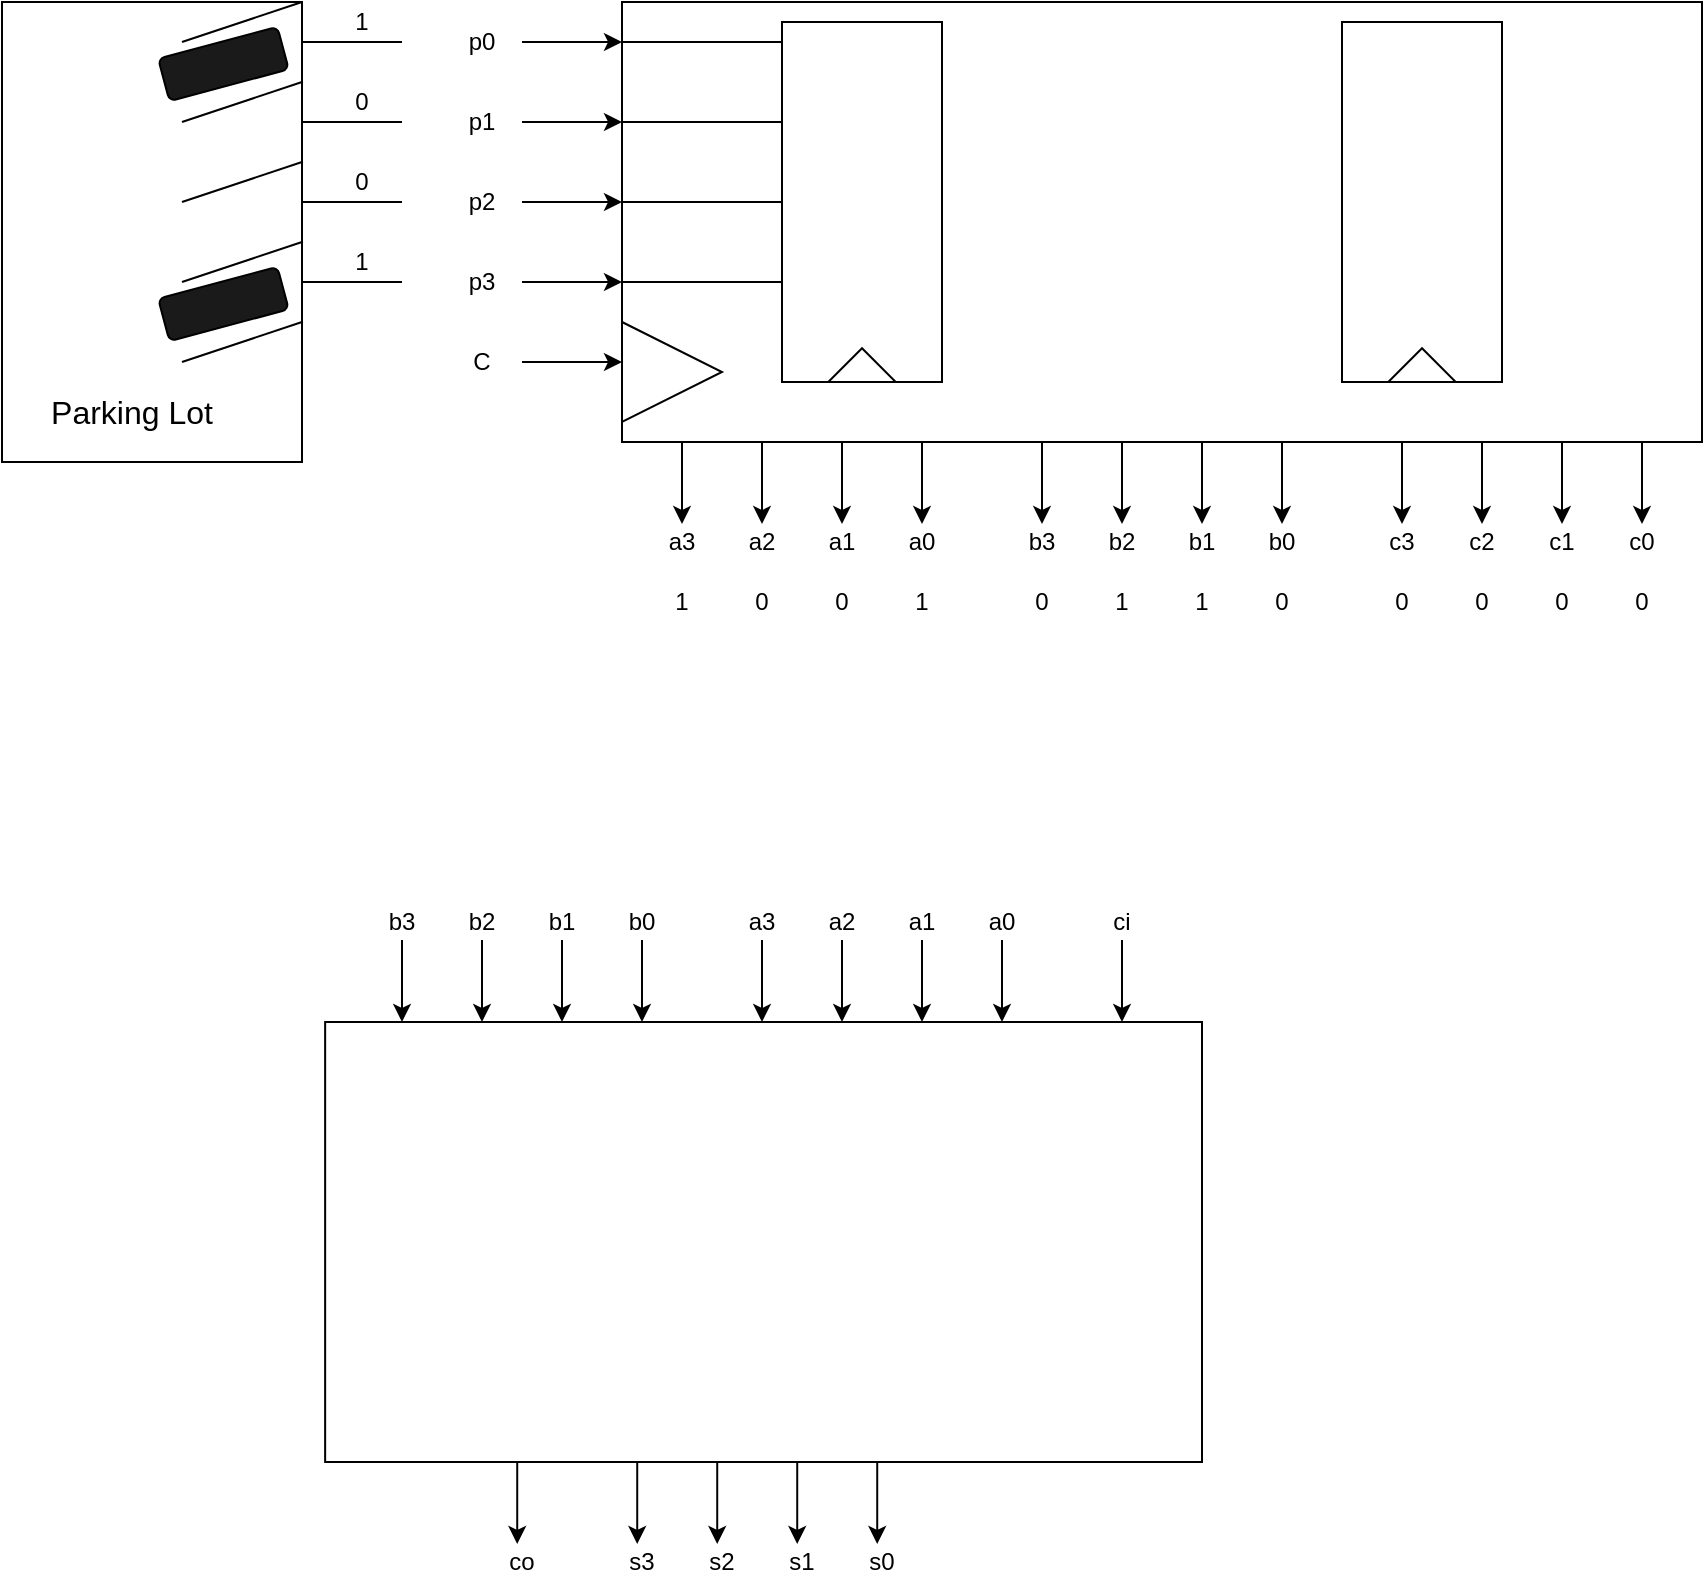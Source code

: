 <mxfile version="13.5.8" type="github">
  <diagram id="T-G9CXPKY3tpDLnikrIW" name="Page-1">
    <mxGraphModel dx="759" dy="395" grid="1" gridSize="10" guides="1" tooltips="1" connect="1" arrows="1" fold="1" page="1" pageScale="1" pageWidth="827" pageHeight="1169" math="0" shadow="0">
      <root>
        <mxCell id="0" />
        <mxCell id="1" parent="0" />
        <mxCell id="OooZ02oLBbBNjy36J86k-1" value="" style="rounded=0;whiteSpace=wrap;html=1;" vertex="1" parent="1">
          <mxGeometry x="140" y="100" width="150" height="230" as="geometry" />
        </mxCell>
        <mxCell id="OooZ02oLBbBNjy36J86k-2" value="" style="endArrow=none;html=1;" edge="1" parent="1">
          <mxGeometry width="50" height="50" relative="1" as="geometry">
            <mxPoint x="230" y="160" as="sourcePoint" />
            <mxPoint x="290" y="140" as="targetPoint" />
          </mxGeometry>
        </mxCell>
        <mxCell id="OooZ02oLBbBNjy36J86k-3" value="" style="endArrow=none;html=1;" edge="1" parent="1">
          <mxGeometry width="50" height="50" relative="1" as="geometry">
            <mxPoint x="230" y="200" as="sourcePoint" />
            <mxPoint x="290" y="180" as="targetPoint" />
          </mxGeometry>
        </mxCell>
        <mxCell id="OooZ02oLBbBNjy36J86k-4" value="" style="endArrow=none;html=1;" edge="1" parent="1">
          <mxGeometry width="50" height="50" relative="1" as="geometry">
            <mxPoint x="230" y="240" as="sourcePoint" />
            <mxPoint x="290" y="220" as="targetPoint" />
          </mxGeometry>
        </mxCell>
        <mxCell id="OooZ02oLBbBNjy36J86k-5" value="" style="endArrow=none;html=1;" edge="1" parent="1">
          <mxGeometry width="50" height="50" relative="1" as="geometry">
            <mxPoint x="230" y="280" as="sourcePoint" />
            <mxPoint x="290" y="260" as="targetPoint" />
          </mxGeometry>
        </mxCell>
        <mxCell id="OooZ02oLBbBNjy36J86k-6" value="" style="endArrow=none;html=1;" edge="1" parent="1">
          <mxGeometry width="50" height="50" relative="1" as="geometry">
            <mxPoint x="230" y="120" as="sourcePoint" />
            <mxPoint x="290" y="100" as="targetPoint" />
          </mxGeometry>
        </mxCell>
        <mxCell id="OooZ02oLBbBNjy36J86k-7" value="" style="rounded=1;whiteSpace=wrap;html=1;rotation=-15;fillColor=#1A1A1A;" vertex="1" parent="1">
          <mxGeometry x="219.86" y="120" width="61.75" height="22.01" as="geometry" />
        </mxCell>
        <mxCell id="OooZ02oLBbBNjy36J86k-8" value="" style="rounded=1;whiteSpace=wrap;html=1;rotation=-15;fillColor=#1A1A1A;" vertex="1" parent="1">
          <mxGeometry x="219.86" y="240" width="61.75" height="22.01" as="geometry" />
        </mxCell>
        <mxCell id="OooZ02oLBbBNjy36J86k-9" value="&lt;font style=&quot;font-size: 16px&quot;&gt;Parking Lot&lt;/font&gt;" style="text;html=1;strokeColor=none;fillColor=none;align=center;verticalAlign=middle;whiteSpace=wrap;rounded=0;" vertex="1" parent="1">
          <mxGeometry x="160" y="290" width="90" height="30" as="geometry" />
        </mxCell>
        <mxCell id="OooZ02oLBbBNjy36J86k-10" value="" style="endArrow=none;html=1;" edge="1" parent="1">
          <mxGeometry width="50" height="50" relative="1" as="geometry">
            <mxPoint x="290" y="120" as="sourcePoint" />
            <mxPoint x="340" y="120" as="targetPoint" />
          </mxGeometry>
        </mxCell>
        <mxCell id="OooZ02oLBbBNjy36J86k-11" value="" style="endArrow=none;html=1;" edge="1" parent="1">
          <mxGeometry width="50" height="50" relative="1" as="geometry">
            <mxPoint x="290" y="160" as="sourcePoint" />
            <mxPoint x="340" y="160" as="targetPoint" />
          </mxGeometry>
        </mxCell>
        <mxCell id="OooZ02oLBbBNjy36J86k-12" value="" style="endArrow=none;html=1;" edge="1" parent="1">
          <mxGeometry width="50" height="50" relative="1" as="geometry">
            <mxPoint x="290" y="200" as="sourcePoint" />
            <mxPoint x="340" y="200" as="targetPoint" />
          </mxGeometry>
        </mxCell>
        <mxCell id="OooZ02oLBbBNjy36J86k-13" value="" style="endArrow=none;html=1;" edge="1" parent="1">
          <mxGeometry width="50" height="50" relative="1" as="geometry">
            <mxPoint x="290" y="240" as="sourcePoint" />
            <mxPoint x="340" y="240" as="targetPoint" />
          </mxGeometry>
        </mxCell>
        <mxCell id="OooZ02oLBbBNjy36J86k-15" value="1&lt;span style=&quot;color: rgba(0 , 0 , 0 , 0) ; font-family: monospace ; font-size: 0px&quot;&gt;%3CmxGraphModel%3E%3Croot%3E%3CmxCell%20id%3D%220%22%2F%3E%3CmxCell%20id%3D%221%22%20parent%3D%220%22%2F%3E%3CmxCell%20id%3D%222%22%20value%3D%22%22%20style%3D%22endArrow%3Dnone%3Bhtml%3D1%3B%22%20edge%3D%221%22%20parent%3D%221%22%3E%3CmxGeometry%20width%3D%2250%22%20height%3D%2250%22%20relative%3D%221%22%20as%3D%22geometry%22%3E%3CmxPoint%20x%3D%22290%22%20y%3D%22120%22%20as%3D%22sourcePoint%22%2F%3E%3CmxPoint%20x%3D%22340%22%20y%3D%22120%22%20as%3D%22targetPoint%22%2F%3E%3C%2FmxGeometry%3E%3C%2FmxCell%3E%3C%2Froot%3E%3C%2FmxGraphModel%3E&lt;/span&gt;" style="text;html=1;strokeColor=none;fillColor=none;align=center;verticalAlign=middle;whiteSpace=wrap;rounded=0;" vertex="1" parent="1">
          <mxGeometry x="300" y="100" width="40" height="20" as="geometry" />
        </mxCell>
        <mxCell id="OooZ02oLBbBNjy36J86k-16" value="1&lt;span style=&quot;color: rgba(0 , 0 , 0 , 0) ; font-family: monospace ; font-size: 0px&quot;&gt;%3CmxGraphModel%3E%3Croot%3E%3CmxCell%20id%3D%220%22%2F%3E%3CmxCell%20id%3D%221%22%20parent%3D%220%22%2F%3E%3CmxCell%20id%3D%222%22%20value%3D%22%22%20style%3D%22endArrow%3Dnone%3Bhtml%3D1%3B%22%20edge%3D%221%22%20parent%3D%221%22%3E%3CmxGeometry%20width%3D%2250%22%20height%3D%2250%22%20relative%3D%221%22%20as%3D%22geometry%22%3E%3CmxPoint%20x%3D%22290%22%20y%3D%22120%22%20as%3D%22sourcePoint%22%2F%3E%3CmxPoint%20x%3D%22340%22%20y%3D%22120%22%20as%3D%22targetPoint%22%2F%3E%3C%2FmxGeometry%3E%3C%2FmxCell%3E%3C%2Froot%3E%3C%2FmxGraphModel%3E&lt;/span&gt;" style="text;html=1;strokeColor=none;fillColor=none;align=center;verticalAlign=middle;whiteSpace=wrap;rounded=0;" vertex="1" parent="1">
          <mxGeometry x="300" y="220" width="40" height="20" as="geometry" />
        </mxCell>
        <mxCell id="OooZ02oLBbBNjy36J86k-17" value="0" style="text;html=1;strokeColor=none;fillColor=none;align=center;verticalAlign=middle;whiteSpace=wrap;rounded=0;" vertex="1" parent="1">
          <mxGeometry x="300" y="140" width="40" height="20" as="geometry" />
        </mxCell>
        <mxCell id="OooZ02oLBbBNjy36J86k-18" value="0" style="text;html=1;strokeColor=none;fillColor=none;align=center;verticalAlign=middle;whiteSpace=wrap;rounded=0;" vertex="1" parent="1">
          <mxGeometry x="300" y="180" width="40" height="20" as="geometry" />
        </mxCell>
        <mxCell id="OooZ02oLBbBNjy36J86k-19" value="" style="rounded=0;whiteSpace=wrap;html=1;" vertex="1" parent="1">
          <mxGeometry x="450" y="100" width="540" height="220" as="geometry" />
        </mxCell>
        <mxCell id="OooZ02oLBbBNjy36J86k-21" value="" style="endArrow=classic;html=1;" edge="1" parent="1">
          <mxGeometry width="50" height="50" relative="1" as="geometry">
            <mxPoint x="400" y="120" as="sourcePoint" />
            <mxPoint x="450" y="120" as="targetPoint" />
          </mxGeometry>
        </mxCell>
        <mxCell id="OooZ02oLBbBNjy36J86k-22" value="" style="endArrow=classic;html=1;" edge="1" parent="1">
          <mxGeometry width="50" height="50" relative="1" as="geometry">
            <mxPoint x="400" y="160" as="sourcePoint" />
            <mxPoint x="450" y="160" as="targetPoint" />
          </mxGeometry>
        </mxCell>
        <mxCell id="OooZ02oLBbBNjy36J86k-23" value="" style="endArrow=classic;html=1;" edge="1" parent="1">
          <mxGeometry width="50" height="50" relative="1" as="geometry">
            <mxPoint x="400" y="200" as="sourcePoint" />
            <mxPoint x="450" y="200" as="targetPoint" />
          </mxGeometry>
        </mxCell>
        <mxCell id="OooZ02oLBbBNjy36J86k-24" value="" style="endArrow=classic;html=1;" edge="1" parent="1">
          <mxGeometry width="50" height="50" relative="1" as="geometry">
            <mxPoint x="400" y="240" as="sourcePoint" />
            <mxPoint x="450" y="240" as="targetPoint" />
          </mxGeometry>
        </mxCell>
        <mxCell id="OooZ02oLBbBNjy36J86k-25" value="" style="endArrow=classic;html=1;" edge="1" parent="1">
          <mxGeometry width="50" height="50" relative="1" as="geometry">
            <mxPoint x="400" y="280" as="sourcePoint" />
            <mxPoint x="450" y="280" as="targetPoint" />
          </mxGeometry>
        </mxCell>
        <mxCell id="OooZ02oLBbBNjy36J86k-27" value="" style="triangle;whiteSpace=wrap;html=1;strokeColor=#000000;fillColor=#ffffff;" vertex="1" parent="1">
          <mxGeometry x="450" y="260" width="50" height="50" as="geometry" />
        </mxCell>
        <mxCell id="OooZ02oLBbBNjy36J86k-28" value="p0" style="text;html=1;strokeColor=none;fillColor=none;align=center;verticalAlign=middle;whiteSpace=wrap;rounded=0;" vertex="1" parent="1">
          <mxGeometry x="360" y="110" width="40" height="20" as="geometry" />
        </mxCell>
        <mxCell id="OooZ02oLBbBNjy36J86k-29" value="p1" style="text;html=1;strokeColor=none;fillColor=none;align=center;verticalAlign=middle;whiteSpace=wrap;rounded=0;" vertex="1" parent="1">
          <mxGeometry x="360" y="150" width="40" height="20" as="geometry" />
        </mxCell>
        <mxCell id="OooZ02oLBbBNjy36J86k-30" value="p2" style="text;html=1;strokeColor=none;fillColor=none;align=center;verticalAlign=middle;whiteSpace=wrap;rounded=0;" vertex="1" parent="1">
          <mxGeometry x="360" y="190" width="40" height="20" as="geometry" />
        </mxCell>
        <mxCell id="OooZ02oLBbBNjy36J86k-31" value="p3" style="text;html=1;strokeColor=none;fillColor=none;align=center;verticalAlign=middle;whiteSpace=wrap;rounded=0;" vertex="1" parent="1">
          <mxGeometry x="360" y="230" width="40" height="20" as="geometry" />
        </mxCell>
        <mxCell id="OooZ02oLBbBNjy36J86k-32" value="C" style="text;html=1;strokeColor=none;fillColor=none;align=center;verticalAlign=middle;whiteSpace=wrap;rounded=0;" vertex="1" parent="1">
          <mxGeometry x="360" y="270" width="40" height="20" as="geometry" />
        </mxCell>
        <mxCell id="OooZ02oLBbBNjy36J86k-34" value="" style="endArrow=classic;html=1;exitX=0.038;exitY=0.997;exitDx=0;exitDy=0;exitPerimeter=0;" edge="1" parent="1">
          <mxGeometry width="50" height="50" relative="1" as="geometry">
            <mxPoint x="520" y="320.0" as="sourcePoint" />
            <mxPoint x="520" y="361" as="targetPoint" />
          </mxGeometry>
        </mxCell>
        <mxCell id="OooZ02oLBbBNjy36J86k-35" value="" style="endArrow=classic;html=1;exitX=0.038;exitY=0.997;exitDx=0;exitDy=0;exitPerimeter=0;" edge="1" parent="1">
          <mxGeometry width="50" height="50" relative="1" as="geometry">
            <mxPoint x="560" y="320.0" as="sourcePoint" />
            <mxPoint x="560" y="361" as="targetPoint" />
          </mxGeometry>
        </mxCell>
        <mxCell id="OooZ02oLBbBNjy36J86k-36" value="" style="endArrow=classic;html=1;exitX=0.038;exitY=0.997;exitDx=0;exitDy=0;exitPerimeter=0;" edge="1" parent="1">
          <mxGeometry width="50" height="50" relative="1" as="geometry">
            <mxPoint x="600" y="320.0" as="sourcePoint" />
            <mxPoint x="600" y="361" as="targetPoint" />
          </mxGeometry>
        </mxCell>
        <mxCell id="OooZ02oLBbBNjy36J86k-37" value="" style="endArrow=classic;html=1;exitX=0.038;exitY=0.997;exitDx=0;exitDy=0;exitPerimeter=0;" edge="1" parent="1">
          <mxGeometry width="50" height="50" relative="1" as="geometry">
            <mxPoint x="480" y="320.0" as="sourcePoint" />
            <mxPoint x="480" y="361" as="targetPoint" />
          </mxGeometry>
        </mxCell>
        <mxCell id="OooZ02oLBbBNjy36J86k-38" value="" style="endArrow=classic;html=1;exitX=0.038;exitY=0.997;exitDx=0;exitDy=0;exitPerimeter=0;" edge="1" parent="1">
          <mxGeometry width="50" height="50" relative="1" as="geometry">
            <mxPoint x="660" y="320" as="sourcePoint" />
            <mxPoint x="660" y="361" as="targetPoint" />
          </mxGeometry>
        </mxCell>
        <mxCell id="OooZ02oLBbBNjy36J86k-39" value="" style="endArrow=classic;html=1;exitX=0.038;exitY=0.997;exitDx=0;exitDy=0;exitPerimeter=0;" edge="1" parent="1">
          <mxGeometry width="50" height="50" relative="1" as="geometry">
            <mxPoint x="700" y="320" as="sourcePoint" />
            <mxPoint x="700" y="361" as="targetPoint" />
          </mxGeometry>
        </mxCell>
        <mxCell id="OooZ02oLBbBNjy36J86k-40" value="" style="endArrow=classic;html=1;exitX=0.038;exitY=0.997;exitDx=0;exitDy=0;exitPerimeter=0;" edge="1" parent="1">
          <mxGeometry width="50" height="50" relative="1" as="geometry">
            <mxPoint x="740" y="320" as="sourcePoint" />
            <mxPoint x="740" y="361" as="targetPoint" />
          </mxGeometry>
        </mxCell>
        <mxCell id="OooZ02oLBbBNjy36J86k-41" value="" style="endArrow=classic;html=1;exitX=0.038;exitY=0.997;exitDx=0;exitDy=0;exitPerimeter=0;" edge="1" parent="1">
          <mxGeometry width="50" height="50" relative="1" as="geometry">
            <mxPoint x="780" y="320" as="sourcePoint" />
            <mxPoint x="780" y="361" as="targetPoint" />
          </mxGeometry>
        </mxCell>
        <mxCell id="OooZ02oLBbBNjy36J86k-42" value="" style="endArrow=classic;html=1;exitX=0.038;exitY=0.997;exitDx=0;exitDy=0;exitPerimeter=0;" edge="1" parent="1">
          <mxGeometry width="50" height="50" relative="1" as="geometry">
            <mxPoint x="840" y="320" as="sourcePoint" />
            <mxPoint x="840" y="361" as="targetPoint" />
          </mxGeometry>
        </mxCell>
        <mxCell id="OooZ02oLBbBNjy36J86k-43" value="" style="endArrow=classic;html=1;exitX=0.038;exitY=0.997;exitDx=0;exitDy=0;exitPerimeter=0;" edge="1" parent="1">
          <mxGeometry width="50" height="50" relative="1" as="geometry">
            <mxPoint x="880" y="320" as="sourcePoint" />
            <mxPoint x="880" y="361" as="targetPoint" />
          </mxGeometry>
        </mxCell>
        <mxCell id="OooZ02oLBbBNjy36J86k-44" value="" style="endArrow=classic;html=1;exitX=0.038;exitY=0.997;exitDx=0;exitDy=0;exitPerimeter=0;" edge="1" parent="1">
          <mxGeometry width="50" height="50" relative="1" as="geometry">
            <mxPoint x="920" y="320" as="sourcePoint" />
            <mxPoint x="920" y="361" as="targetPoint" />
          </mxGeometry>
        </mxCell>
        <mxCell id="OooZ02oLBbBNjy36J86k-45" value="" style="endArrow=classic;html=1;exitX=0.038;exitY=0.997;exitDx=0;exitDy=0;exitPerimeter=0;" edge="1" parent="1">
          <mxGeometry width="50" height="50" relative="1" as="geometry">
            <mxPoint x="960" y="320" as="sourcePoint" />
            <mxPoint x="960" y="361" as="targetPoint" />
          </mxGeometry>
        </mxCell>
        <mxCell id="OooZ02oLBbBNjy36J86k-46" value="a3" style="text;html=1;strokeColor=none;fillColor=none;align=center;verticalAlign=middle;whiteSpace=wrap;rounded=0;" vertex="1" parent="1">
          <mxGeometry x="460" y="360" width="40" height="20" as="geometry" />
        </mxCell>
        <mxCell id="OooZ02oLBbBNjy36J86k-47" value="a2" style="text;html=1;strokeColor=none;fillColor=none;align=center;verticalAlign=middle;whiteSpace=wrap;rounded=0;" vertex="1" parent="1">
          <mxGeometry x="500" y="360" width="40" height="20" as="geometry" />
        </mxCell>
        <mxCell id="OooZ02oLBbBNjy36J86k-48" value="a1" style="text;html=1;strokeColor=none;fillColor=none;align=center;verticalAlign=middle;whiteSpace=wrap;rounded=0;" vertex="1" parent="1">
          <mxGeometry x="540" y="360" width="40" height="20" as="geometry" />
        </mxCell>
        <mxCell id="OooZ02oLBbBNjy36J86k-49" value="a0" style="text;html=1;strokeColor=none;fillColor=none;align=center;verticalAlign=middle;whiteSpace=wrap;rounded=0;" vertex="1" parent="1">
          <mxGeometry x="580" y="360" width="40" height="20" as="geometry" />
        </mxCell>
        <mxCell id="OooZ02oLBbBNjy36J86k-50" value="b3" style="text;html=1;strokeColor=none;fillColor=none;align=center;verticalAlign=middle;whiteSpace=wrap;rounded=0;" vertex="1" parent="1">
          <mxGeometry x="640" y="360" width="40" height="20" as="geometry" />
        </mxCell>
        <mxCell id="OooZ02oLBbBNjy36J86k-51" value="b2" style="text;html=1;strokeColor=none;fillColor=none;align=center;verticalAlign=middle;whiteSpace=wrap;rounded=0;" vertex="1" parent="1">
          <mxGeometry x="680" y="360" width="40" height="20" as="geometry" />
        </mxCell>
        <mxCell id="OooZ02oLBbBNjy36J86k-52" value="b1" style="text;html=1;strokeColor=none;fillColor=none;align=center;verticalAlign=middle;whiteSpace=wrap;rounded=0;" vertex="1" parent="1">
          <mxGeometry x="720" y="360" width="40" height="20" as="geometry" />
        </mxCell>
        <mxCell id="OooZ02oLBbBNjy36J86k-53" value="b0" style="text;html=1;strokeColor=none;fillColor=none;align=center;verticalAlign=middle;whiteSpace=wrap;rounded=0;" vertex="1" parent="1">
          <mxGeometry x="760" y="360" width="40" height="20" as="geometry" />
        </mxCell>
        <mxCell id="OooZ02oLBbBNjy36J86k-54" value="c3" style="text;html=1;strokeColor=none;fillColor=none;align=center;verticalAlign=middle;whiteSpace=wrap;rounded=0;" vertex="1" parent="1">
          <mxGeometry x="820" y="360" width="40" height="20" as="geometry" />
        </mxCell>
        <mxCell id="OooZ02oLBbBNjy36J86k-55" value="c2" style="text;html=1;strokeColor=none;fillColor=none;align=center;verticalAlign=middle;whiteSpace=wrap;rounded=0;" vertex="1" parent="1">
          <mxGeometry x="860" y="360" width="40" height="20" as="geometry" />
        </mxCell>
        <mxCell id="OooZ02oLBbBNjy36J86k-56" value="c1" style="text;html=1;strokeColor=none;fillColor=none;align=center;verticalAlign=middle;whiteSpace=wrap;rounded=0;" vertex="1" parent="1">
          <mxGeometry x="900" y="360" width="40" height="20" as="geometry" />
        </mxCell>
        <mxCell id="OooZ02oLBbBNjy36J86k-57" value="c0" style="text;html=1;strokeColor=none;fillColor=none;align=center;verticalAlign=middle;whiteSpace=wrap;rounded=0;" vertex="1" parent="1">
          <mxGeometry x="940" y="360" width="40" height="20" as="geometry" />
        </mxCell>
        <mxCell id="OooZ02oLBbBNjy36J86k-58" value="0" style="text;html=1;strokeColor=none;fillColor=none;align=center;verticalAlign=middle;whiteSpace=wrap;rounded=0;" vertex="1" parent="1">
          <mxGeometry x="940" y="390" width="40" height="20" as="geometry" />
        </mxCell>
        <mxCell id="OooZ02oLBbBNjy36J86k-59" value="0" style="text;html=1;strokeColor=none;fillColor=none;align=center;verticalAlign=middle;whiteSpace=wrap;rounded=0;" vertex="1" parent="1">
          <mxGeometry x="900" y="390" width="40" height="20" as="geometry" />
        </mxCell>
        <mxCell id="OooZ02oLBbBNjy36J86k-60" value="0" style="text;html=1;strokeColor=none;fillColor=none;align=center;verticalAlign=middle;whiteSpace=wrap;rounded=0;" vertex="1" parent="1">
          <mxGeometry x="860" y="390" width="40" height="20" as="geometry" />
        </mxCell>
        <mxCell id="OooZ02oLBbBNjy36J86k-61" value="0" style="text;html=1;strokeColor=none;fillColor=none;align=center;verticalAlign=middle;whiteSpace=wrap;rounded=0;" vertex="1" parent="1">
          <mxGeometry x="820" y="390" width="40" height="20" as="geometry" />
        </mxCell>
        <mxCell id="OooZ02oLBbBNjy36J86k-62" value="0" style="text;html=1;strokeColor=none;fillColor=none;align=center;verticalAlign=middle;whiteSpace=wrap;rounded=0;" vertex="1" parent="1">
          <mxGeometry x="760" y="390" width="40" height="20" as="geometry" />
        </mxCell>
        <mxCell id="OooZ02oLBbBNjy36J86k-63" value="1" style="text;html=1;strokeColor=none;fillColor=none;align=center;verticalAlign=middle;whiteSpace=wrap;rounded=0;" vertex="1" parent="1">
          <mxGeometry x="720" y="390" width="40" height="20" as="geometry" />
        </mxCell>
        <mxCell id="OooZ02oLBbBNjy36J86k-64" value="1" style="text;html=1;strokeColor=none;fillColor=none;align=center;verticalAlign=middle;whiteSpace=wrap;rounded=0;" vertex="1" parent="1">
          <mxGeometry x="680" y="390" width="40" height="20" as="geometry" />
        </mxCell>
        <mxCell id="OooZ02oLBbBNjy36J86k-65" value="0" style="text;html=1;strokeColor=none;fillColor=none;align=center;verticalAlign=middle;whiteSpace=wrap;rounded=0;" vertex="1" parent="1">
          <mxGeometry x="640" y="390" width="40" height="20" as="geometry" />
        </mxCell>
        <mxCell id="OooZ02oLBbBNjy36J86k-67" value="1" style="text;html=1;strokeColor=none;fillColor=none;align=center;verticalAlign=middle;whiteSpace=wrap;rounded=0;" vertex="1" parent="1">
          <mxGeometry x="580" y="390" width="40" height="20" as="geometry" />
        </mxCell>
        <mxCell id="OooZ02oLBbBNjy36J86k-68" value="0" style="text;html=1;strokeColor=none;fillColor=none;align=center;verticalAlign=middle;whiteSpace=wrap;rounded=0;" vertex="1" parent="1">
          <mxGeometry x="540" y="390" width="40" height="20" as="geometry" />
        </mxCell>
        <mxCell id="OooZ02oLBbBNjy36J86k-69" value="0" style="text;html=1;strokeColor=none;fillColor=none;align=center;verticalAlign=middle;whiteSpace=wrap;rounded=0;" vertex="1" parent="1">
          <mxGeometry x="500" y="390" width="40" height="20" as="geometry" />
        </mxCell>
        <mxCell id="OooZ02oLBbBNjy36J86k-70" value="1" style="text;html=1;strokeColor=none;fillColor=none;align=center;verticalAlign=middle;whiteSpace=wrap;rounded=0;" vertex="1" parent="1">
          <mxGeometry x="460" y="390" width="40" height="20" as="geometry" />
        </mxCell>
        <mxCell id="OooZ02oLBbBNjy36J86k-71" value="" style="rounded=0;whiteSpace=wrap;html=1;strokeColor=#000000;fillColor=#ffffff;" vertex="1" parent="1">
          <mxGeometry x="530" y="110" width="80" height="180" as="geometry" />
        </mxCell>
        <mxCell id="OooZ02oLBbBNjy36J86k-72" value="" style="triangle;whiteSpace=wrap;html=1;strokeColor=#000000;fillColor=#ffffff;rotation=-90;" vertex="1" parent="1">
          <mxGeometry x="561.57" y="264.69" width="16.87" height="33.75" as="geometry" />
        </mxCell>
        <mxCell id="OooZ02oLBbBNjy36J86k-73" value="" style="rounded=0;whiteSpace=wrap;html=1;strokeColor=#000000;fillColor=#ffffff;" vertex="1" parent="1">
          <mxGeometry x="810" y="110" width="80" height="180" as="geometry" />
        </mxCell>
        <mxCell id="OooZ02oLBbBNjy36J86k-74" value="" style="triangle;whiteSpace=wrap;html=1;strokeColor=#000000;fillColor=#ffffff;rotation=-90;" vertex="1" parent="1">
          <mxGeometry x="841.57" y="264.69" width="16.87" height="33.75" as="geometry" />
        </mxCell>
        <mxCell id="OooZ02oLBbBNjy36J86k-75" value="" style="endArrow=none;html=1;" edge="1" parent="1">
          <mxGeometry width="50" height="50" relative="1" as="geometry">
            <mxPoint x="450" y="120" as="sourcePoint" />
            <mxPoint x="530" y="120" as="targetPoint" />
          </mxGeometry>
        </mxCell>
        <mxCell id="OooZ02oLBbBNjy36J86k-76" value="" style="endArrow=none;html=1;" edge="1" parent="1">
          <mxGeometry width="50" height="50" relative="1" as="geometry">
            <mxPoint x="450" y="160" as="sourcePoint" />
            <mxPoint x="530" y="160" as="targetPoint" />
          </mxGeometry>
        </mxCell>
        <mxCell id="OooZ02oLBbBNjy36J86k-77" value="" style="endArrow=none;html=1;" edge="1" parent="1">
          <mxGeometry width="50" height="50" relative="1" as="geometry">
            <mxPoint x="450" y="200" as="sourcePoint" />
            <mxPoint x="530" y="200" as="targetPoint" />
          </mxGeometry>
        </mxCell>
        <mxCell id="OooZ02oLBbBNjy36J86k-78" value="" style="endArrow=none;html=1;" edge="1" parent="1">
          <mxGeometry width="50" height="50" relative="1" as="geometry">
            <mxPoint x="450" y="240" as="sourcePoint" />
            <mxPoint x="530" y="240" as="targetPoint" />
          </mxGeometry>
        </mxCell>
        <mxCell id="OooZ02oLBbBNjy36J86k-80" value="" style="rounded=0;whiteSpace=wrap;html=1;" vertex="1" parent="1">
          <mxGeometry x="301.57" y="610" width="438.43" height="220" as="geometry" />
        </mxCell>
        <mxCell id="OooZ02oLBbBNjy36J86k-81" value="" style="endArrow=classic;html=1;exitX=0.038;exitY=0.997;exitDx=0;exitDy=0;exitPerimeter=0;" edge="1" parent="1">
          <mxGeometry width="50" height="50" relative="1" as="geometry">
            <mxPoint x="380" y="569" as="sourcePoint" />
            <mxPoint x="380" y="610" as="targetPoint" />
          </mxGeometry>
        </mxCell>
        <mxCell id="OooZ02oLBbBNjy36J86k-82" value="" style="endArrow=classic;html=1;exitX=0.038;exitY=0.997;exitDx=0;exitDy=0;exitPerimeter=0;" edge="1" parent="1">
          <mxGeometry width="50" height="50" relative="1" as="geometry">
            <mxPoint x="420" y="569" as="sourcePoint" />
            <mxPoint x="420" y="610" as="targetPoint" />
          </mxGeometry>
        </mxCell>
        <mxCell id="OooZ02oLBbBNjy36J86k-83" value="" style="endArrow=classic;html=1;exitX=0.038;exitY=0.997;exitDx=0;exitDy=0;exitPerimeter=0;" edge="1" parent="1">
          <mxGeometry width="50" height="50" relative="1" as="geometry">
            <mxPoint x="460" y="569" as="sourcePoint" />
            <mxPoint x="460" y="610" as="targetPoint" />
          </mxGeometry>
        </mxCell>
        <mxCell id="OooZ02oLBbBNjy36J86k-84" value="" style="endArrow=classic;html=1;exitX=0.038;exitY=0.997;exitDx=0;exitDy=0;exitPerimeter=0;" edge="1" parent="1">
          <mxGeometry width="50" height="50" relative="1" as="geometry">
            <mxPoint x="340" y="569" as="sourcePoint" />
            <mxPoint x="340" y="610" as="targetPoint" />
          </mxGeometry>
        </mxCell>
        <mxCell id="OooZ02oLBbBNjy36J86k-85" value="" style="endArrow=classic;html=1;exitX=0.038;exitY=0.997;exitDx=0;exitDy=0;exitPerimeter=0;" edge="1" parent="1">
          <mxGeometry width="50" height="50" relative="1" as="geometry">
            <mxPoint x="520" y="569" as="sourcePoint" />
            <mxPoint x="520" y="610" as="targetPoint" />
          </mxGeometry>
        </mxCell>
        <mxCell id="OooZ02oLBbBNjy36J86k-86" value="" style="endArrow=classic;html=1;exitX=0.038;exitY=0.997;exitDx=0;exitDy=0;exitPerimeter=0;" edge="1" parent="1">
          <mxGeometry width="50" height="50" relative="1" as="geometry">
            <mxPoint x="560" y="569" as="sourcePoint" />
            <mxPoint x="560" y="610" as="targetPoint" />
          </mxGeometry>
        </mxCell>
        <mxCell id="OooZ02oLBbBNjy36J86k-87" value="" style="endArrow=classic;html=1;exitX=0.038;exitY=0.997;exitDx=0;exitDy=0;exitPerimeter=0;" edge="1" parent="1">
          <mxGeometry width="50" height="50" relative="1" as="geometry">
            <mxPoint x="600" y="569" as="sourcePoint" />
            <mxPoint x="600" y="610" as="targetPoint" />
          </mxGeometry>
        </mxCell>
        <mxCell id="OooZ02oLBbBNjy36J86k-88" value="" style="endArrow=classic;html=1;exitX=0.038;exitY=0.997;exitDx=0;exitDy=0;exitPerimeter=0;" edge="1" parent="1">
          <mxGeometry width="50" height="50" relative="1" as="geometry">
            <mxPoint x="640" y="569" as="sourcePoint" />
            <mxPoint x="640" y="610" as="targetPoint" />
          </mxGeometry>
        </mxCell>
        <mxCell id="OooZ02oLBbBNjy36J86k-89" value="" style="endArrow=classic;html=1;exitX=0.038;exitY=0.997;exitDx=0;exitDy=0;exitPerimeter=0;" edge="1" parent="1">
          <mxGeometry width="50" height="50" relative="1" as="geometry">
            <mxPoint x="700" y="569" as="sourcePoint" />
            <mxPoint x="700" y="610" as="targetPoint" />
          </mxGeometry>
        </mxCell>
        <mxCell id="OooZ02oLBbBNjy36J86k-90" value="" style="endArrow=classic;html=1;exitX=0.038;exitY=0.997;exitDx=0;exitDy=0;exitPerimeter=0;" edge="1" parent="1">
          <mxGeometry width="50" height="50" relative="1" as="geometry">
            <mxPoint x="397.61" y="830" as="sourcePoint" />
            <mxPoint x="397.61" y="871" as="targetPoint" />
          </mxGeometry>
        </mxCell>
        <mxCell id="OooZ02oLBbBNjy36J86k-91" value="" style="endArrow=classic;html=1;exitX=0.038;exitY=0.997;exitDx=0;exitDy=0;exitPerimeter=0;" edge="1" parent="1">
          <mxGeometry width="50" height="50" relative="1" as="geometry">
            <mxPoint x="457.61" y="830" as="sourcePoint" />
            <mxPoint x="457.61" y="871" as="targetPoint" />
          </mxGeometry>
        </mxCell>
        <mxCell id="OooZ02oLBbBNjy36J86k-92" value="" style="endArrow=classic;html=1;exitX=0.038;exitY=0.997;exitDx=0;exitDy=0;exitPerimeter=0;" edge="1" parent="1">
          <mxGeometry width="50" height="50" relative="1" as="geometry">
            <mxPoint x="497.61" y="830" as="sourcePoint" />
            <mxPoint x="497.61" y="871" as="targetPoint" />
          </mxGeometry>
        </mxCell>
        <mxCell id="OooZ02oLBbBNjy36J86k-93" value="" style="endArrow=classic;html=1;exitX=0.038;exitY=0.997;exitDx=0;exitDy=0;exitPerimeter=0;" edge="1" parent="1">
          <mxGeometry width="50" height="50" relative="1" as="geometry">
            <mxPoint x="537.61" y="830" as="sourcePoint" />
            <mxPoint x="537.61" y="871" as="targetPoint" />
          </mxGeometry>
        </mxCell>
        <mxCell id="OooZ02oLBbBNjy36J86k-94" value="" style="endArrow=classic;html=1;exitX=0.038;exitY=0.997;exitDx=0;exitDy=0;exitPerimeter=0;" edge="1" parent="1">
          <mxGeometry width="50" height="50" relative="1" as="geometry">
            <mxPoint x="577.61" y="830" as="sourcePoint" />
            <mxPoint x="577.61" y="871" as="targetPoint" />
          </mxGeometry>
        </mxCell>
        <mxCell id="OooZ02oLBbBNjy36J86k-95" value="b3" style="text;html=1;strokeColor=none;fillColor=none;align=center;verticalAlign=middle;whiteSpace=wrap;rounded=0;" vertex="1" parent="1">
          <mxGeometry x="320" y="550" width="40" height="20" as="geometry" />
        </mxCell>
        <mxCell id="OooZ02oLBbBNjy36J86k-96" value="b2" style="text;html=1;strokeColor=none;fillColor=none;align=center;verticalAlign=middle;whiteSpace=wrap;rounded=0;" vertex="1" parent="1">
          <mxGeometry x="360" y="550" width="40" height="20" as="geometry" />
        </mxCell>
        <mxCell id="OooZ02oLBbBNjy36J86k-97" value="b1" style="text;html=1;strokeColor=none;fillColor=none;align=center;verticalAlign=middle;whiteSpace=wrap;rounded=0;" vertex="1" parent="1">
          <mxGeometry x="400" y="550" width="40" height="20" as="geometry" />
        </mxCell>
        <mxCell id="OooZ02oLBbBNjy36J86k-98" value="b0" style="text;html=1;strokeColor=none;fillColor=none;align=center;verticalAlign=middle;whiteSpace=wrap;rounded=0;" vertex="1" parent="1">
          <mxGeometry x="440" y="550" width="40" height="20" as="geometry" />
        </mxCell>
        <mxCell id="OooZ02oLBbBNjy36J86k-99" value="a3" style="text;html=1;strokeColor=none;fillColor=none;align=center;verticalAlign=middle;whiteSpace=wrap;rounded=0;" vertex="1" parent="1">
          <mxGeometry x="500" y="550" width="40" height="20" as="geometry" />
        </mxCell>
        <mxCell id="OooZ02oLBbBNjy36J86k-100" value="a2" style="text;html=1;strokeColor=none;fillColor=none;align=center;verticalAlign=middle;whiteSpace=wrap;rounded=0;" vertex="1" parent="1">
          <mxGeometry x="540" y="550" width="40" height="20" as="geometry" />
        </mxCell>
        <mxCell id="OooZ02oLBbBNjy36J86k-101" value="a1" style="text;html=1;strokeColor=none;fillColor=none;align=center;verticalAlign=middle;whiteSpace=wrap;rounded=0;" vertex="1" parent="1">
          <mxGeometry x="580" y="550" width="40" height="20" as="geometry" />
        </mxCell>
        <mxCell id="OooZ02oLBbBNjy36J86k-102" value="a0" style="text;html=1;strokeColor=none;fillColor=none;align=center;verticalAlign=middle;whiteSpace=wrap;rounded=0;" vertex="1" parent="1">
          <mxGeometry x="620" y="550" width="40" height="20" as="geometry" />
        </mxCell>
        <mxCell id="OooZ02oLBbBNjy36J86k-103" value="ci" style="text;html=1;strokeColor=none;fillColor=none;align=center;verticalAlign=middle;whiteSpace=wrap;rounded=0;" vertex="1" parent="1">
          <mxGeometry x="680" y="550" width="40" height="20" as="geometry" />
        </mxCell>
        <mxCell id="OooZ02oLBbBNjy36J86k-104" value="co" style="text;html=1;strokeColor=none;fillColor=none;align=center;verticalAlign=middle;whiteSpace=wrap;rounded=0;" vertex="1" parent="1">
          <mxGeometry x="380" y="870" width="40" height="20" as="geometry" />
        </mxCell>
        <mxCell id="OooZ02oLBbBNjy36J86k-105" value="s3" style="text;html=1;strokeColor=none;fillColor=none;align=center;verticalAlign=middle;whiteSpace=wrap;rounded=0;" vertex="1" parent="1">
          <mxGeometry x="440" y="870" width="40" height="20" as="geometry" />
        </mxCell>
        <mxCell id="OooZ02oLBbBNjy36J86k-106" value="s2" style="text;html=1;strokeColor=none;fillColor=none;align=center;verticalAlign=middle;whiteSpace=wrap;rounded=0;" vertex="1" parent="1">
          <mxGeometry x="480" y="870" width="40" height="20" as="geometry" />
        </mxCell>
        <mxCell id="OooZ02oLBbBNjy36J86k-107" value="s1" style="text;html=1;strokeColor=none;fillColor=none;align=center;verticalAlign=middle;whiteSpace=wrap;rounded=0;" vertex="1" parent="1">
          <mxGeometry x="520" y="870" width="40" height="20" as="geometry" />
        </mxCell>
        <mxCell id="OooZ02oLBbBNjy36J86k-108" value="s0" style="text;html=1;strokeColor=none;fillColor=none;align=center;verticalAlign=middle;whiteSpace=wrap;rounded=0;" vertex="1" parent="1">
          <mxGeometry x="560" y="870" width="40" height="20" as="geometry" />
        </mxCell>
      </root>
    </mxGraphModel>
  </diagram>
</mxfile>
